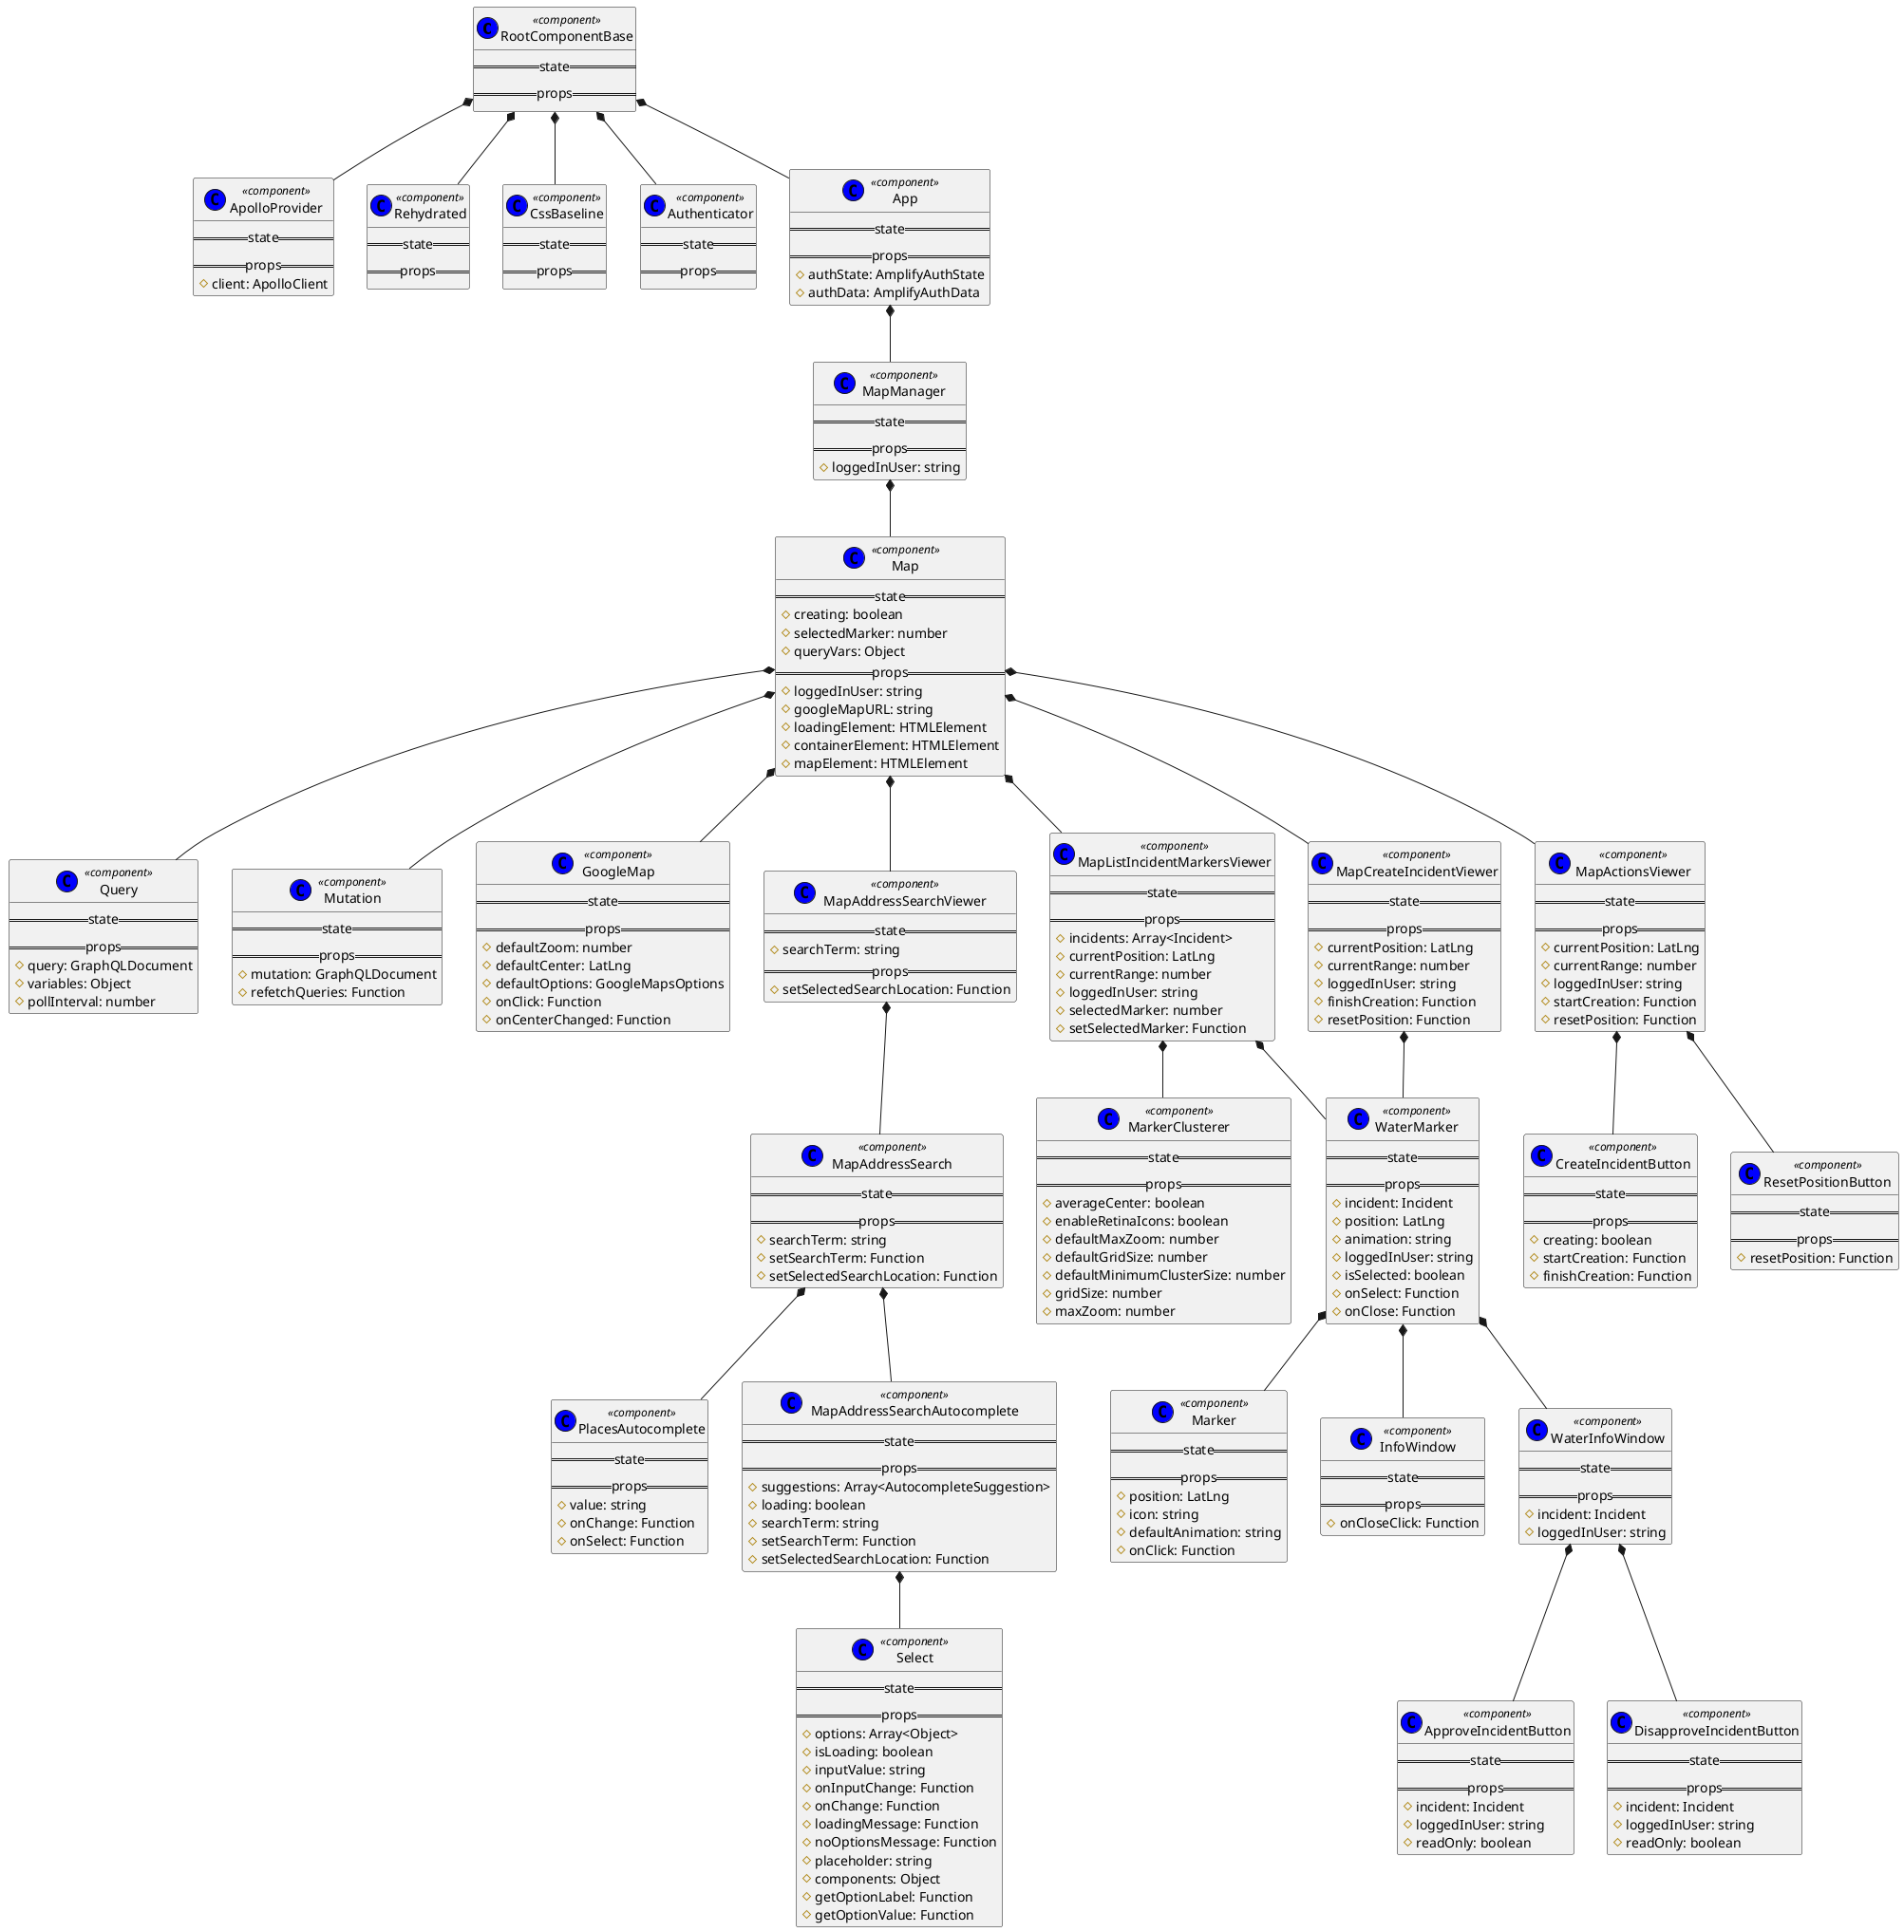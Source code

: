 @startuml components

class RootComponentBase << (C,blue) component >> {
    ==state==
    ==props==
}

class ApolloProvider << (C,blue) component >> {
    ==state==
    ==props==
    # client: ApolloClient
}

class Rehydrated << (C,blue) component >> {
    ==state==
    ==props==
}

class Query << (C,blue) component >> {
    ==state==
    ==props==
    # query: GraphQLDocument
    # variables: Object
    # pollInterval: number
}

class Mutation << (C,blue) component >> {
    ==state==
    ==props==
    # mutation: GraphQLDocument
    # refetchQueries: Function
}

class CssBaseline << (C,blue) component >> {
    ==state==
    ==props==
}

class Authenticator << (C,blue) component >> {
    ==state==
    ==props==
}

class App << (C,blue) component >> {
    ==state==
    ==props==
    # authState: AmplifyAuthState
    # authData: AmplifyAuthData
}

class MapManager << (C,blue) component >> {
    ==state==
    ==props==
    # loggedInUser: string
}

class Map << (C,blue) component >> {
    ==state==
    # creating: boolean
    # selectedMarker: number
    # queryVars: Object
    ==props==
    # loggedInUser: string
    # googleMapURL: string
    # loadingElement: HTMLElement
    # containerElement: HTMLElement
    # mapElement: HTMLElement
}

class GoogleMap << (C,blue) component >> {
    ==state==
    ==props==
    # defaultZoom: number
    # defaultCenter: LatLng
    # defaultOptions: GoogleMapsOptions
    # onClick: Function
    # onCenterChanged: Function
}

class MapAddressSearchViewer << (C,blue) component >> {
    ==state==
    # searchTerm: string
    ==props==
    # setSelectedSearchLocation: Function
}

class MapListIncidentMarkersViewer << (C,blue) component >> {
    ==state==
    ==props==
    # incidents: Array<Incident>
    # currentPosition: LatLng
    # currentRange: number
    # loggedInUser: string
    # selectedMarker: number
    # setSelectedMarker: Function
}

class MapCreateIncidentViewer << (C,blue) component >> {
    ==state==
    ==props==
    # currentPosition: LatLng
    # currentRange: number
    # loggedInUser: string
    # finishCreation: Function
    # resetPosition: Function
}

class MapActionsViewer << (C,blue) component >> {
    ==state==
    ==props==
    # currentPosition: LatLng
    # currentRange: number
    # loggedInUser: string
    # startCreation: Function
    # resetPosition: Function
}

class MapAddressSearch << (C,blue) component >> {
    ==state==
    ==props==
    # searchTerm: string
    # setSearchTerm: Function
    # setSelectedSearchLocation: Function
}

class PlacesAutocomplete << (C,blue) component >> {
    ==state==
    ==props==
    # value: string
    # onChange: Function
    # onSelect: Function
}

class MapAddressSearchAutocomplete << (C,blue) component >> {
    ==state==
    ==props==
    # suggestions: Array<AutocompleteSuggestion>
    # loading: boolean
    # searchTerm: string
    # setSearchTerm: Function
    # setSelectedSearchLocation: Function
}

class Select << (C,blue) component >> {
    ==state==
    ==props==
    # options: Array<Object>
    # isLoading: boolean
    # inputValue: string
    # onInputChange: Function
    # onChange: Function
    # loadingMessage: Function
    # noOptionsMessage: Function
    # placeholder: string
    # components: Object
    # getOptionLabel: Function
    # getOptionValue: Function
}

class MarkerClusterer << (C,blue) component >> {
    ==state==
    ==props==
    # averageCenter: boolean
    # enableRetinaIcons: boolean
    # defaultMaxZoom: number
    # defaultGridSize: number
    # defaultMinimumClusterSize: number
    # gridSize: number
    # maxZoom: number
}

class WaterMarker << (C,blue) component >> {
    ==state==
    ==props==
    # incident: Incident
    # position: LatLng
    # animation: string
    # loggedInUser: string
    # isSelected: boolean
    # onSelect: Function
    # onClose: Function
}

class Marker << (C,blue) component >> {
    ==state==
    ==props==
    # position: LatLng
    # icon: string
    # defaultAnimation: string
    # onClick: Function
}

class InfoWindow << (C,blue) component >> {
    ==state==
    ==props==
    # onCloseClick: Function
}

class WaterInfoWindow << (C,blue) component >> {
    ==state==
    ==props==
    # incident: Incident
    # loggedInUser: string
}

class ApproveIncidentButton << (C,blue) component >> {
    ==state==
    ==props==
    # incident: Incident
    # loggedInUser: string
    # readOnly: boolean
}

class DisapproveIncidentButton << (C,blue) component >> {
    ==state==
    ==props==
    # incident: Incident
    # loggedInUser: string
    # readOnly: boolean
}

class CreateIncidentButton << (C,blue) component >> {
    ==state==
    ==props==
    # creating: boolean
    # startCreation: Function
    # finishCreation: Function
}

class ResetPositionButton << (C,blue) component >> {
    ==state==
    ==props==
    # resetPosition: Function
}

RootComponentBase *-- ApolloProvider
RootComponentBase *-- Rehydrated
RootComponentBase *-- CssBaseline
RootComponentBase *-- Authenticator
RootComponentBase *-- App

App *-- MapManager

MapManager *-- Map

Map *-- GoogleMap
Map *-- Query
Map *-- Mutation
Map *-- MapAddressSearchViewer
Map *-- MapListIncidentMarkersViewer
Map *-- MapCreateIncidentViewer
Map *-- MapActionsViewer

MapAddressSearchViewer *-- MapAddressSearch
MapAddressSearch *-- PlacesAutocomplete
MapAddressSearch *-- MapAddressSearchAutocomplete
MapAddressSearchAutocomplete *-- Select

MapListIncidentMarkersViewer *-- MarkerClusterer
MapListIncidentMarkersViewer *-- WaterMarker

WaterMarker *-- Marker
WaterMarker *-- InfoWindow
WaterMarker *-- WaterInfoWindow

WaterInfoWindow *-- ApproveIncidentButton
WaterInfoWindow *-- DisapproveIncidentButton

MapCreateIncidentViewer *-- WaterMarker

MapActionsViewer *-- CreateIncidentButton
MapActionsViewer *-- ResetPositionButton

@enduml
